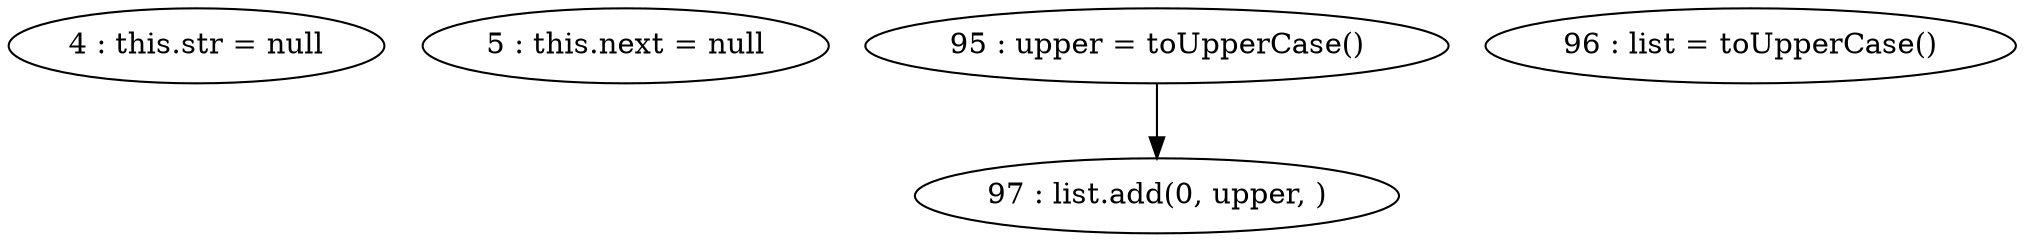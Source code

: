 digraph G {
"4 : this.str = null"
"5 : this.next = null"
"95 : upper = toUpperCase()"
"95 : upper = toUpperCase()" -> "97 : list.add(0, upper, )"
"96 : list = toUpperCase()"
"97 : list.add(0, upper, )"
}